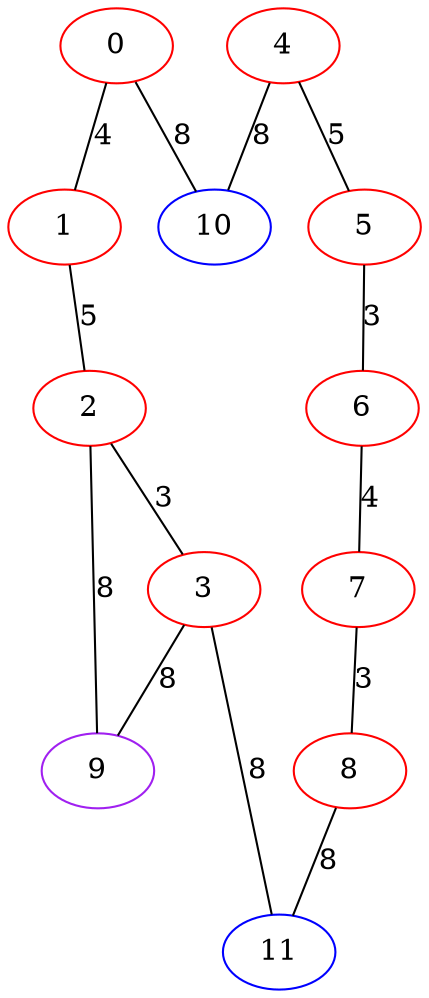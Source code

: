 graph "" {
0 [color=red, weight=1];
1 [color=red, weight=1];
2 [color=red, weight=1];
3 [color=red, weight=1];
4 [color=red, weight=1];
5 [color=red, weight=1];
6 [color=red, weight=1];
7 [color=red, weight=1];
8 [color=red, weight=1];
9 [color=purple, weight=4];
10 [color=blue, weight=3];
11 [color=blue, weight=3];
0 -- 1  [key=0, label=4];
0 -- 10  [key=0, label=8];
1 -- 2  [key=0, label=5];
2 -- 3  [key=0, label=3];
2 -- 9  [key=0, label=8];
3 -- 9  [key=0, label=8];
3 -- 11  [key=0, label=8];
4 -- 10  [key=0, label=8];
4 -- 5  [key=0, label=5];
5 -- 6  [key=0, label=3];
6 -- 7  [key=0, label=4];
7 -- 8  [key=0, label=3];
8 -- 11  [key=0, label=8];
}
